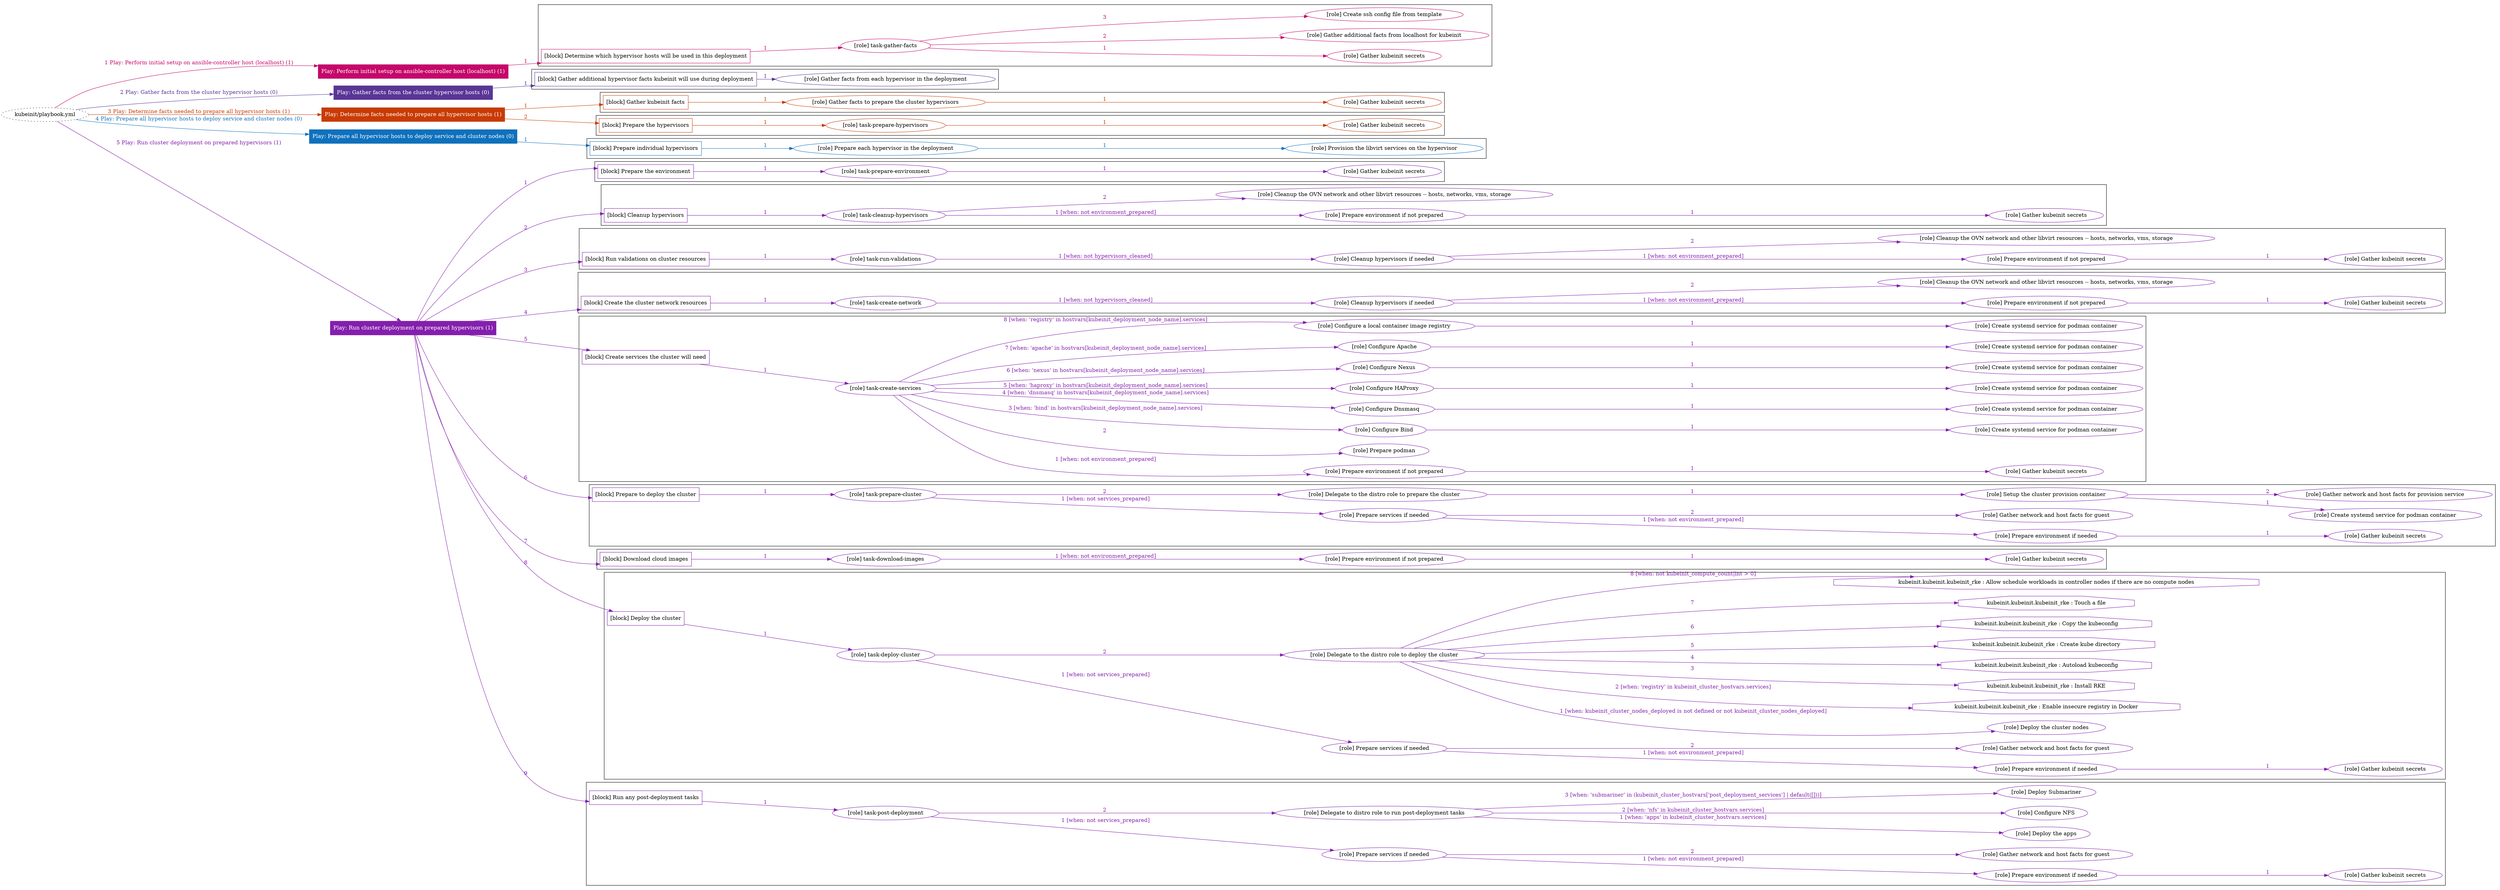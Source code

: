 digraph {
	graph [concentrate=true ordering=in rankdir=LR ratio=fill]
	edge [esep=5 sep=10]
	"kubeinit/playbook.yml" [URL="/home/runner/work/kubeinit/kubeinit/kubeinit/playbook.yml" id=playbook_578d1c64 style=dotted]
	"kubeinit/playbook.yml" -> play_45675361 [label="1 Play: Perform initial setup on ansible-controller host (localhost) (1)" color="#c5076a" fontcolor="#c5076a" id=edge_play_45675361 labeltooltip="1 Play: Perform initial setup on ansible-controller host (localhost) (1)" tooltip="1 Play: Perform initial setup on ansible-controller host (localhost) (1)"]
	subgraph "Play: Perform initial setup on ansible-controller host (localhost) (1)" {
		play_45675361 [label="Play: Perform initial setup on ansible-controller host (localhost) (1)" URL="/home/runner/work/kubeinit/kubeinit/kubeinit/playbook.yml" color="#c5076a" fontcolor="#ffffff" id=play_45675361 shape=box style=filled tooltip=localhost]
		play_45675361 -> block_6991561e [label=1 color="#c5076a" fontcolor="#c5076a" id=edge_block_6991561e labeltooltip=1 tooltip=1]
		subgraph cluster_block_6991561e {
			block_6991561e [label="[block] Determine which hypervisor hosts will be used in this deployment" URL="/home/runner/work/kubeinit/kubeinit/kubeinit/playbook.yml" color="#c5076a" id=block_6991561e labeltooltip="Determine which hypervisor hosts will be used in this deployment" shape=box tooltip="Determine which hypervisor hosts will be used in this deployment"]
			block_6991561e -> role_1bfa444f [label="1 " color="#c5076a" fontcolor="#c5076a" id=edge_role_1bfa444f labeltooltip="1 " tooltip="1 "]
			subgraph "task-gather-facts" {
				role_1bfa444f [label="[role] task-gather-facts" URL="/home/runner/work/kubeinit/kubeinit/kubeinit/playbook.yml" color="#c5076a" id=role_1bfa444f tooltip="task-gather-facts"]
				role_1bfa444f -> role_13018aff [label="1 " color="#c5076a" fontcolor="#c5076a" id=edge_role_13018aff labeltooltip="1 " tooltip="1 "]
				subgraph "Gather kubeinit secrets" {
					role_13018aff [label="[role] Gather kubeinit secrets" URL="/home/runner/.ansible/collections/ansible_collections/kubeinit/kubeinit/roles/kubeinit_prepare/tasks/build_hypervisors_group.yml" color="#c5076a" id=role_13018aff tooltip="Gather kubeinit secrets"]
				}
				role_1bfa444f -> role_5d0b46ab [label="2 " color="#c5076a" fontcolor="#c5076a" id=edge_role_5d0b46ab labeltooltip="2 " tooltip="2 "]
				subgraph "Gather additional facts from localhost for kubeinit" {
					role_5d0b46ab [label="[role] Gather additional facts from localhost for kubeinit" URL="/home/runner/.ansible/collections/ansible_collections/kubeinit/kubeinit/roles/kubeinit_prepare/tasks/build_hypervisors_group.yml" color="#c5076a" id=role_5d0b46ab tooltip="Gather additional facts from localhost for kubeinit"]
				}
				role_1bfa444f -> role_b9217774 [label="3 " color="#c5076a" fontcolor="#c5076a" id=edge_role_b9217774 labeltooltip="3 " tooltip="3 "]
				subgraph "Create ssh config file from template" {
					role_b9217774 [label="[role] Create ssh config file from template" URL="/home/runner/.ansible/collections/ansible_collections/kubeinit/kubeinit/roles/kubeinit_prepare/tasks/build_hypervisors_group.yml" color="#c5076a" id=role_b9217774 tooltip="Create ssh config file from template"]
				}
			}
		}
	}
	"kubeinit/playbook.yml" -> play_6991e6ab [label="2 Play: Gather facts from the cluster hypervisor hosts (0)" color="#593696" fontcolor="#593696" id=edge_play_6991e6ab labeltooltip="2 Play: Gather facts from the cluster hypervisor hosts (0)" tooltip="2 Play: Gather facts from the cluster hypervisor hosts (0)"]
	subgraph "Play: Gather facts from the cluster hypervisor hosts (0)" {
		play_6991e6ab [label="Play: Gather facts from the cluster hypervisor hosts (0)" URL="/home/runner/work/kubeinit/kubeinit/kubeinit/playbook.yml" color="#593696" fontcolor="#ffffff" id=play_6991e6ab shape=box style=filled tooltip="Play: Gather facts from the cluster hypervisor hosts (0)"]
		play_6991e6ab -> block_096c2170 [label=1 color="#593696" fontcolor="#593696" id=edge_block_096c2170 labeltooltip=1 tooltip=1]
		subgraph cluster_block_096c2170 {
			block_096c2170 [label="[block] Gather additional hypervisor facts kubeinit will use during deployment" URL="/home/runner/work/kubeinit/kubeinit/kubeinit/playbook.yml" color="#593696" id=block_096c2170 labeltooltip="Gather additional hypervisor facts kubeinit will use during deployment" shape=box tooltip="Gather additional hypervisor facts kubeinit will use during deployment"]
			block_096c2170 -> role_228b30ed [label="1 " color="#593696" fontcolor="#593696" id=edge_role_228b30ed labeltooltip="1 " tooltip="1 "]
			subgraph "Gather facts from each hypervisor in the deployment" {
				role_228b30ed [label="[role] Gather facts from each hypervisor in the deployment" URL="/home/runner/work/kubeinit/kubeinit/kubeinit/playbook.yml" color="#593696" id=role_228b30ed tooltip="Gather facts from each hypervisor in the deployment"]
			}
		}
	}
	"kubeinit/playbook.yml" -> play_f74086b8 [label="3 Play: Determine facts needed to prepare all hypervisor hosts (1)" color="#c83b04" fontcolor="#c83b04" id=edge_play_f74086b8 labeltooltip="3 Play: Determine facts needed to prepare all hypervisor hosts (1)" tooltip="3 Play: Determine facts needed to prepare all hypervisor hosts (1)"]
	subgraph "Play: Determine facts needed to prepare all hypervisor hosts (1)" {
		play_f74086b8 [label="Play: Determine facts needed to prepare all hypervisor hosts (1)" URL="/home/runner/work/kubeinit/kubeinit/kubeinit/playbook.yml" color="#c83b04" fontcolor="#ffffff" id=play_f74086b8 shape=box style=filled tooltip=localhost]
		play_f74086b8 -> block_070558e6 [label=1 color="#c83b04" fontcolor="#c83b04" id=edge_block_070558e6 labeltooltip=1 tooltip=1]
		subgraph cluster_block_070558e6 {
			block_070558e6 [label="[block] Gather kubeinit facts" URL="/home/runner/work/kubeinit/kubeinit/kubeinit/playbook.yml" color="#c83b04" id=block_070558e6 labeltooltip="Gather kubeinit facts" shape=box tooltip="Gather kubeinit facts"]
			block_070558e6 -> role_cf25a586 [label="1 " color="#c83b04" fontcolor="#c83b04" id=edge_role_cf25a586 labeltooltip="1 " tooltip="1 "]
			subgraph "Gather facts to prepare the cluster hypervisors" {
				role_cf25a586 [label="[role] Gather facts to prepare the cluster hypervisors" URL="/home/runner/work/kubeinit/kubeinit/kubeinit/playbook.yml" color="#c83b04" id=role_cf25a586 tooltip="Gather facts to prepare the cluster hypervisors"]
				role_cf25a586 -> role_1ea01b57 [label="1 " color="#c83b04" fontcolor="#c83b04" id=edge_role_1ea01b57 labeltooltip="1 " tooltip="1 "]
				subgraph "Gather kubeinit secrets" {
					role_1ea01b57 [label="[role] Gather kubeinit secrets" URL="/home/runner/.ansible/collections/ansible_collections/kubeinit/kubeinit/roles/kubeinit_prepare/tasks/gather_kubeinit_facts.yml" color="#c83b04" id=role_1ea01b57 tooltip="Gather kubeinit secrets"]
				}
			}
		}
		play_f74086b8 -> block_3f3aae7a [label=2 color="#c83b04" fontcolor="#c83b04" id=edge_block_3f3aae7a labeltooltip=2 tooltip=2]
		subgraph cluster_block_3f3aae7a {
			block_3f3aae7a [label="[block] Prepare the hypervisors" URL="/home/runner/work/kubeinit/kubeinit/kubeinit/playbook.yml" color="#c83b04" id=block_3f3aae7a labeltooltip="Prepare the hypervisors" shape=box tooltip="Prepare the hypervisors"]
			block_3f3aae7a -> role_a1a9dc5b [label="1 " color="#c83b04" fontcolor="#c83b04" id=edge_role_a1a9dc5b labeltooltip="1 " tooltip="1 "]
			subgraph "task-prepare-hypervisors" {
				role_a1a9dc5b [label="[role] task-prepare-hypervisors" URL="/home/runner/work/kubeinit/kubeinit/kubeinit/playbook.yml" color="#c83b04" id=role_a1a9dc5b tooltip="task-prepare-hypervisors"]
				role_a1a9dc5b -> role_f6c99d23 [label="1 " color="#c83b04" fontcolor="#c83b04" id=edge_role_f6c99d23 labeltooltip="1 " tooltip="1 "]
				subgraph "Gather kubeinit secrets" {
					role_f6c99d23 [label="[role] Gather kubeinit secrets" URL="/home/runner/.ansible/collections/ansible_collections/kubeinit/kubeinit/roles/kubeinit_prepare/tasks/gather_kubeinit_facts.yml" color="#c83b04" id=role_f6c99d23 tooltip="Gather kubeinit secrets"]
				}
			}
		}
	}
	"kubeinit/playbook.yml" -> play_44378ac5 [label="4 Play: Prepare all hypervisor hosts to deploy service and cluster nodes (0)" color="#0f71bd" fontcolor="#0f71bd" id=edge_play_44378ac5 labeltooltip="4 Play: Prepare all hypervisor hosts to deploy service and cluster nodes (0)" tooltip="4 Play: Prepare all hypervisor hosts to deploy service and cluster nodes (0)"]
	subgraph "Play: Prepare all hypervisor hosts to deploy service and cluster nodes (0)" {
		play_44378ac5 [label="Play: Prepare all hypervisor hosts to deploy service and cluster nodes (0)" URL="/home/runner/work/kubeinit/kubeinit/kubeinit/playbook.yml" color="#0f71bd" fontcolor="#ffffff" id=play_44378ac5 shape=box style=filled tooltip="Play: Prepare all hypervisor hosts to deploy service and cluster nodes (0)"]
		play_44378ac5 -> block_7d7a3d15 [label=1 color="#0f71bd" fontcolor="#0f71bd" id=edge_block_7d7a3d15 labeltooltip=1 tooltip=1]
		subgraph cluster_block_7d7a3d15 {
			block_7d7a3d15 [label="[block] Prepare individual hypervisors" URL="/home/runner/work/kubeinit/kubeinit/kubeinit/playbook.yml" color="#0f71bd" id=block_7d7a3d15 labeltooltip="Prepare individual hypervisors" shape=box tooltip="Prepare individual hypervisors"]
			block_7d7a3d15 -> role_82c3d86d [label="1 " color="#0f71bd" fontcolor="#0f71bd" id=edge_role_82c3d86d labeltooltip="1 " tooltip="1 "]
			subgraph "Prepare each hypervisor in the deployment" {
				role_82c3d86d [label="[role] Prepare each hypervisor in the deployment" URL="/home/runner/work/kubeinit/kubeinit/kubeinit/playbook.yml" color="#0f71bd" id=role_82c3d86d tooltip="Prepare each hypervisor in the deployment"]
				role_82c3d86d -> role_b7d7f00c [label="1 " color="#0f71bd" fontcolor="#0f71bd" id=edge_role_b7d7f00c labeltooltip="1 " tooltip="1 "]
				subgraph "Provision the libvirt services on the hypervisor" {
					role_b7d7f00c [label="[role] Provision the libvirt services on the hypervisor" URL="/home/runner/.ansible/collections/ansible_collections/kubeinit/kubeinit/roles/kubeinit_prepare/tasks/prepare_hypervisor.yml" color="#0f71bd" id=role_b7d7f00c tooltip="Provision the libvirt services on the hypervisor"]
				}
			}
		}
	}
	"kubeinit/playbook.yml" -> play_05400e40 [label="5 Play: Run cluster deployment on prepared hypervisors (1)" color="#841fad" fontcolor="#841fad" id=edge_play_05400e40 labeltooltip="5 Play: Run cluster deployment on prepared hypervisors (1)" tooltip="5 Play: Run cluster deployment on prepared hypervisors (1)"]
	subgraph "Play: Run cluster deployment on prepared hypervisors (1)" {
		play_05400e40 [label="Play: Run cluster deployment on prepared hypervisors (1)" URL="/home/runner/work/kubeinit/kubeinit/kubeinit/playbook.yml" color="#841fad" fontcolor="#ffffff" id=play_05400e40 shape=box style=filled tooltip=localhost]
		play_05400e40 -> block_d49ea06d [label=1 color="#841fad" fontcolor="#841fad" id=edge_block_d49ea06d labeltooltip=1 tooltip=1]
		subgraph cluster_block_d49ea06d {
			block_d49ea06d [label="[block] Prepare the environment" URL="/home/runner/work/kubeinit/kubeinit/kubeinit/playbook.yml" color="#841fad" id=block_d49ea06d labeltooltip="Prepare the environment" shape=box tooltip="Prepare the environment"]
			block_d49ea06d -> role_958e9549 [label="1 " color="#841fad" fontcolor="#841fad" id=edge_role_958e9549 labeltooltip="1 " tooltip="1 "]
			subgraph "task-prepare-environment" {
				role_958e9549 [label="[role] task-prepare-environment" URL="/home/runner/work/kubeinit/kubeinit/kubeinit/playbook.yml" color="#841fad" id=role_958e9549 tooltip="task-prepare-environment"]
				role_958e9549 -> role_567bf753 [label="1 " color="#841fad" fontcolor="#841fad" id=edge_role_567bf753 labeltooltip="1 " tooltip="1 "]
				subgraph "Gather kubeinit secrets" {
					role_567bf753 [label="[role] Gather kubeinit secrets" URL="/home/runner/.ansible/collections/ansible_collections/kubeinit/kubeinit/roles/kubeinit_prepare/tasks/gather_kubeinit_facts.yml" color="#841fad" id=role_567bf753 tooltip="Gather kubeinit secrets"]
				}
			}
		}
		play_05400e40 -> block_c10b2b5f [label=2 color="#841fad" fontcolor="#841fad" id=edge_block_c10b2b5f labeltooltip=2 tooltip=2]
		subgraph cluster_block_c10b2b5f {
			block_c10b2b5f [label="[block] Cleanup hypervisors" URL="/home/runner/work/kubeinit/kubeinit/kubeinit/playbook.yml" color="#841fad" id=block_c10b2b5f labeltooltip="Cleanup hypervisors" shape=box tooltip="Cleanup hypervisors"]
			block_c10b2b5f -> role_a3b8e6f2 [label="1 " color="#841fad" fontcolor="#841fad" id=edge_role_a3b8e6f2 labeltooltip="1 " tooltip="1 "]
			subgraph "task-cleanup-hypervisors" {
				role_a3b8e6f2 [label="[role] task-cleanup-hypervisors" URL="/home/runner/work/kubeinit/kubeinit/kubeinit/playbook.yml" color="#841fad" id=role_a3b8e6f2 tooltip="task-cleanup-hypervisors"]
				role_a3b8e6f2 -> role_f6d71cd5 [label="1 [when: not environment_prepared]" color="#841fad" fontcolor="#841fad" id=edge_role_f6d71cd5 labeltooltip="1 [when: not environment_prepared]" tooltip="1 [when: not environment_prepared]"]
				subgraph "Prepare environment if not prepared" {
					role_f6d71cd5 [label="[role] Prepare environment if not prepared" URL="/home/runner/.ansible/collections/ansible_collections/kubeinit/kubeinit/roles/kubeinit_prepare/tasks/cleanup_hypervisors.yml" color="#841fad" id=role_f6d71cd5 tooltip="Prepare environment if not prepared"]
					role_f6d71cd5 -> role_aaadefae [label="1 " color="#841fad" fontcolor="#841fad" id=edge_role_aaadefae labeltooltip="1 " tooltip="1 "]
					subgraph "Gather kubeinit secrets" {
						role_aaadefae [label="[role] Gather kubeinit secrets" URL="/home/runner/.ansible/collections/ansible_collections/kubeinit/kubeinit/roles/kubeinit_prepare/tasks/gather_kubeinit_facts.yml" color="#841fad" id=role_aaadefae tooltip="Gather kubeinit secrets"]
					}
				}
				role_a3b8e6f2 -> role_c745dde8 [label="2 " color="#841fad" fontcolor="#841fad" id=edge_role_c745dde8 labeltooltip="2 " tooltip="2 "]
				subgraph "Cleanup the OVN network and other libvirt resources -- hosts, networks, vms, storage" {
					role_c745dde8 [label="[role] Cleanup the OVN network and other libvirt resources -- hosts, networks, vms, storage" URL="/home/runner/.ansible/collections/ansible_collections/kubeinit/kubeinit/roles/kubeinit_prepare/tasks/cleanup_hypervisors.yml" color="#841fad" id=role_c745dde8 tooltip="Cleanup the OVN network and other libvirt resources -- hosts, networks, vms, storage"]
				}
			}
		}
		play_05400e40 -> block_98620eac [label=3 color="#841fad" fontcolor="#841fad" id=edge_block_98620eac labeltooltip=3 tooltip=3]
		subgraph cluster_block_98620eac {
			block_98620eac [label="[block] Run validations on cluster resources" URL="/home/runner/work/kubeinit/kubeinit/kubeinit/playbook.yml" color="#841fad" id=block_98620eac labeltooltip="Run validations on cluster resources" shape=box tooltip="Run validations on cluster resources"]
			block_98620eac -> role_b1c6c424 [label="1 " color="#841fad" fontcolor="#841fad" id=edge_role_b1c6c424 labeltooltip="1 " tooltip="1 "]
			subgraph "task-run-validations" {
				role_b1c6c424 [label="[role] task-run-validations" URL="/home/runner/work/kubeinit/kubeinit/kubeinit/playbook.yml" color="#841fad" id=role_b1c6c424 tooltip="task-run-validations"]
				role_b1c6c424 -> role_a7455db4 [label="1 [when: not hypervisors_cleaned]" color="#841fad" fontcolor="#841fad" id=edge_role_a7455db4 labeltooltip="1 [when: not hypervisors_cleaned]" tooltip="1 [when: not hypervisors_cleaned]"]
				subgraph "Cleanup hypervisors if needed" {
					role_a7455db4 [label="[role] Cleanup hypervisors if needed" URL="/home/runner/.ansible/collections/ansible_collections/kubeinit/kubeinit/roles/kubeinit_validations/tasks/main.yml" color="#841fad" id=role_a7455db4 tooltip="Cleanup hypervisors if needed"]
					role_a7455db4 -> role_3d60f711 [label="1 [when: not environment_prepared]" color="#841fad" fontcolor="#841fad" id=edge_role_3d60f711 labeltooltip="1 [when: not environment_prepared]" tooltip="1 [when: not environment_prepared]"]
					subgraph "Prepare environment if not prepared" {
						role_3d60f711 [label="[role] Prepare environment if not prepared" URL="/home/runner/.ansible/collections/ansible_collections/kubeinit/kubeinit/roles/kubeinit_prepare/tasks/cleanup_hypervisors.yml" color="#841fad" id=role_3d60f711 tooltip="Prepare environment if not prepared"]
						role_3d60f711 -> role_895a3dda [label="1 " color="#841fad" fontcolor="#841fad" id=edge_role_895a3dda labeltooltip="1 " tooltip="1 "]
						subgraph "Gather kubeinit secrets" {
							role_895a3dda [label="[role] Gather kubeinit secrets" URL="/home/runner/.ansible/collections/ansible_collections/kubeinit/kubeinit/roles/kubeinit_prepare/tasks/gather_kubeinit_facts.yml" color="#841fad" id=role_895a3dda tooltip="Gather kubeinit secrets"]
						}
					}
					role_a7455db4 -> role_a39bb8cc [label="2 " color="#841fad" fontcolor="#841fad" id=edge_role_a39bb8cc labeltooltip="2 " tooltip="2 "]
					subgraph "Cleanup the OVN network and other libvirt resources -- hosts, networks, vms, storage" {
						role_a39bb8cc [label="[role] Cleanup the OVN network and other libvirt resources -- hosts, networks, vms, storage" URL="/home/runner/.ansible/collections/ansible_collections/kubeinit/kubeinit/roles/kubeinit_prepare/tasks/cleanup_hypervisors.yml" color="#841fad" id=role_a39bb8cc tooltip="Cleanup the OVN network and other libvirt resources -- hosts, networks, vms, storage"]
					}
				}
			}
		}
		play_05400e40 -> block_6f0186c7 [label=4 color="#841fad" fontcolor="#841fad" id=edge_block_6f0186c7 labeltooltip=4 tooltip=4]
		subgraph cluster_block_6f0186c7 {
			block_6f0186c7 [label="[block] Create the cluster network resources" URL="/home/runner/work/kubeinit/kubeinit/kubeinit/playbook.yml" color="#841fad" id=block_6f0186c7 labeltooltip="Create the cluster network resources" shape=box tooltip="Create the cluster network resources"]
			block_6f0186c7 -> role_28bfe960 [label="1 " color="#841fad" fontcolor="#841fad" id=edge_role_28bfe960 labeltooltip="1 " tooltip="1 "]
			subgraph "task-create-network" {
				role_28bfe960 [label="[role] task-create-network" URL="/home/runner/work/kubeinit/kubeinit/kubeinit/playbook.yml" color="#841fad" id=role_28bfe960 tooltip="task-create-network"]
				role_28bfe960 -> role_8fdbb359 [label="1 [when: not hypervisors_cleaned]" color="#841fad" fontcolor="#841fad" id=edge_role_8fdbb359 labeltooltip="1 [when: not hypervisors_cleaned]" tooltip="1 [when: not hypervisors_cleaned]"]
				subgraph "Cleanup hypervisors if needed" {
					role_8fdbb359 [label="[role] Cleanup hypervisors if needed" URL="/home/runner/.ansible/collections/ansible_collections/kubeinit/kubeinit/roles/kubeinit_libvirt/tasks/create_network.yml" color="#841fad" id=role_8fdbb359 tooltip="Cleanup hypervisors if needed"]
					role_8fdbb359 -> role_e4ac0351 [label="1 [when: not environment_prepared]" color="#841fad" fontcolor="#841fad" id=edge_role_e4ac0351 labeltooltip="1 [when: not environment_prepared]" tooltip="1 [when: not environment_prepared]"]
					subgraph "Prepare environment if not prepared" {
						role_e4ac0351 [label="[role] Prepare environment if not prepared" URL="/home/runner/.ansible/collections/ansible_collections/kubeinit/kubeinit/roles/kubeinit_prepare/tasks/cleanup_hypervisors.yml" color="#841fad" id=role_e4ac0351 tooltip="Prepare environment if not prepared"]
						role_e4ac0351 -> role_b7ba474c [label="1 " color="#841fad" fontcolor="#841fad" id=edge_role_b7ba474c labeltooltip="1 " tooltip="1 "]
						subgraph "Gather kubeinit secrets" {
							role_b7ba474c [label="[role] Gather kubeinit secrets" URL="/home/runner/.ansible/collections/ansible_collections/kubeinit/kubeinit/roles/kubeinit_prepare/tasks/gather_kubeinit_facts.yml" color="#841fad" id=role_b7ba474c tooltip="Gather kubeinit secrets"]
						}
					}
					role_8fdbb359 -> role_9fa5472b [label="2 " color="#841fad" fontcolor="#841fad" id=edge_role_9fa5472b labeltooltip="2 " tooltip="2 "]
					subgraph "Cleanup the OVN network and other libvirt resources -- hosts, networks, vms, storage" {
						role_9fa5472b [label="[role] Cleanup the OVN network and other libvirt resources -- hosts, networks, vms, storage" URL="/home/runner/.ansible/collections/ansible_collections/kubeinit/kubeinit/roles/kubeinit_prepare/tasks/cleanup_hypervisors.yml" color="#841fad" id=role_9fa5472b tooltip="Cleanup the OVN network and other libvirt resources -- hosts, networks, vms, storage"]
					}
				}
			}
		}
		play_05400e40 -> block_584f7276 [label=5 color="#841fad" fontcolor="#841fad" id=edge_block_584f7276 labeltooltip=5 tooltip=5]
		subgraph cluster_block_584f7276 {
			block_584f7276 [label="[block] Create services the cluster will need" URL="/home/runner/work/kubeinit/kubeinit/kubeinit/playbook.yml" color="#841fad" id=block_584f7276 labeltooltip="Create services the cluster will need" shape=box tooltip="Create services the cluster will need"]
			block_584f7276 -> role_9e15aaef [label="1 " color="#841fad" fontcolor="#841fad" id=edge_role_9e15aaef labeltooltip="1 " tooltip="1 "]
			subgraph "task-create-services" {
				role_9e15aaef [label="[role] task-create-services" URL="/home/runner/work/kubeinit/kubeinit/kubeinit/playbook.yml" color="#841fad" id=role_9e15aaef tooltip="task-create-services"]
				role_9e15aaef -> role_9a66d95b [label="1 [when: not environment_prepared]" color="#841fad" fontcolor="#841fad" id=edge_role_9a66d95b labeltooltip="1 [when: not environment_prepared]" tooltip="1 [when: not environment_prepared]"]
				subgraph "Prepare environment if not prepared" {
					role_9a66d95b [label="[role] Prepare environment if not prepared" URL="/home/runner/.ansible/collections/ansible_collections/kubeinit/kubeinit/roles/kubeinit_services/tasks/main.yml" color="#841fad" id=role_9a66d95b tooltip="Prepare environment if not prepared"]
					role_9a66d95b -> role_e88fb445 [label="1 " color="#841fad" fontcolor="#841fad" id=edge_role_e88fb445 labeltooltip="1 " tooltip="1 "]
					subgraph "Gather kubeinit secrets" {
						role_e88fb445 [label="[role] Gather kubeinit secrets" URL="/home/runner/.ansible/collections/ansible_collections/kubeinit/kubeinit/roles/kubeinit_prepare/tasks/gather_kubeinit_facts.yml" color="#841fad" id=role_e88fb445 tooltip="Gather kubeinit secrets"]
					}
				}
				role_9e15aaef -> role_3b4d8252 [label="2 " color="#841fad" fontcolor="#841fad" id=edge_role_3b4d8252 labeltooltip="2 " tooltip="2 "]
				subgraph "Prepare podman" {
					role_3b4d8252 [label="[role] Prepare podman" URL="/home/runner/.ansible/collections/ansible_collections/kubeinit/kubeinit/roles/kubeinit_services/tasks/00_create_service_pod.yml" color="#841fad" id=role_3b4d8252 tooltip="Prepare podman"]
				}
				role_9e15aaef -> role_05917fcd [label="3 [when: 'bind' in hostvars[kubeinit_deployment_node_name].services]" color="#841fad" fontcolor="#841fad" id=edge_role_05917fcd labeltooltip="3 [when: 'bind' in hostvars[kubeinit_deployment_node_name].services]" tooltip="3 [when: 'bind' in hostvars[kubeinit_deployment_node_name].services]"]
				subgraph "Configure Bind" {
					role_05917fcd [label="[role] Configure Bind" URL="/home/runner/.ansible/collections/ansible_collections/kubeinit/kubeinit/roles/kubeinit_services/tasks/start_services_containers.yml" color="#841fad" id=role_05917fcd tooltip="Configure Bind"]
					role_05917fcd -> role_908497d7 [label="1 " color="#841fad" fontcolor="#841fad" id=edge_role_908497d7 labeltooltip="1 " tooltip="1 "]
					subgraph "Create systemd service for podman container" {
						role_908497d7 [label="[role] Create systemd service for podman container" URL="/home/runner/.ansible/collections/ansible_collections/kubeinit/kubeinit/roles/kubeinit_bind/tasks/main.yml" color="#841fad" id=role_908497d7 tooltip="Create systemd service for podman container"]
					}
				}
				role_9e15aaef -> role_370af0ac [label="4 [when: 'dnsmasq' in hostvars[kubeinit_deployment_node_name].services]" color="#841fad" fontcolor="#841fad" id=edge_role_370af0ac labeltooltip="4 [when: 'dnsmasq' in hostvars[kubeinit_deployment_node_name].services]" tooltip="4 [when: 'dnsmasq' in hostvars[kubeinit_deployment_node_name].services]"]
				subgraph "Configure Dnsmasq" {
					role_370af0ac [label="[role] Configure Dnsmasq" URL="/home/runner/.ansible/collections/ansible_collections/kubeinit/kubeinit/roles/kubeinit_services/tasks/start_services_containers.yml" color="#841fad" id=role_370af0ac tooltip="Configure Dnsmasq"]
					role_370af0ac -> role_35bd905a [label="1 " color="#841fad" fontcolor="#841fad" id=edge_role_35bd905a labeltooltip="1 " tooltip="1 "]
					subgraph "Create systemd service for podman container" {
						role_35bd905a [label="[role] Create systemd service for podman container" URL="/home/runner/.ansible/collections/ansible_collections/kubeinit/kubeinit/roles/kubeinit_dnsmasq/tasks/main.yml" color="#841fad" id=role_35bd905a tooltip="Create systemd service for podman container"]
					}
				}
				role_9e15aaef -> role_73e9fde6 [label="5 [when: 'haproxy' in hostvars[kubeinit_deployment_node_name].services]" color="#841fad" fontcolor="#841fad" id=edge_role_73e9fde6 labeltooltip="5 [when: 'haproxy' in hostvars[kubeinit_deployment_node_name].services]" tooltip="5 [when: 'haproxy' in hostvars[kubeinit_deployment_node_name].services]"]
				subgraph "Configure HAProxy" {
					role_73e9fde6 [label="[role] Configure HAProxy" URL="/home/runner/.ansible/collections/ansible_collections/kubeinit/kubeinit/roles/kubeinit_services/tasks/start_services_containers.yml" color="#841fad" id=role_73e9fde6 tooltip="Configure HAProxy"]
					role_73e9fde6 -> role_6f140b1f [label="1 " color="#841fad" fontcolor="#841fad" id=edge_role_6f140b1f labeltooltip="1 " tooltip="1 "]
					subgraph "Create systemd service for podman container" {
						role_6f140b1f [label="[role] Create systemd service for podman container" URL="/home/runner/.ansible/collections/ansible_collections/kubeinit/kubeinit/roles/kubeinit_haproxy/tasks/main.yml" color="#841fad" id=role_6f140b1f tooltip="Create systemd service for podman container"]
					}
				}
				role_9e15aaef -> role_d633013a [label="6 [when: 'nexus' in hostvars[kubeinit_deployment_node_name].services]" color="#841fad" fontcolor="#841fad" id=edge_role_d633013a labeltooltip="6 [when: 'nexus' in hostvars[kubeinit_deployment_node_name].services]" tooltip="6 [when: 'nexus' in hostvars[kubeinit_deployment_node_name].services]"]
				subgraph "Configure Nexus" {
					role_d633013a [label="[role] Configure Nexus" URL="/home/runner/.ansible/collections/ansible_collections/kubeinit/kubeinit/roles/kubeinit_services/tasks/start_services_containers.yml" color="#841fad" id=role_d633013a tooltip="Configure Nexus"]
					role_d633013a -> role_05489605 [label="1 " color="#841fad" fontcolor="#841fad" id=edge_role_05489605 labeltooltip="1 " tooltip="1 "]
					subgraph "Create systemd service for podman container" {
						role_05489605 [label="[role] Create systemd service for podman container" URL="/home/runner/.ansible/collections/ansible_collections/kubeinit/kubeinit/roles/kubeinit_nexus/tasks/main.yml" color="#841fad" id=role_05489605 tooltip="Create systemd service for podman container"]
					}
				}
				role_9e15aaef -> role_8d54158f [label="7 [when: 'apache' in hostvars[kubeinit_deployment_node_name].services]" color="#841fad" fontcolor="#841fad" id=edge_role_8d54158f labeltooltip="7 [when: 'apache' in hostvars[kubeinit_deployment_node_name].services]" tooltip="7 [when: 'apache' in hostvars[kubeinit_deployment_node_name].services]"]
				subgraph "Configure Apache" {
					role_8d54158f [label="[role] Configure Apache" URL="/home/runner/.ansible/collections/ansible_collections/kubeinit/kubeinit/roles/kubeinit_services/tasks/start_services_containers.yml" color="#841fad" id=role_8d54158f tooltip="Configure Apache"]
					role_8d54158f -> role_7cbfac8d [label="1 " color="#841fad" fontcolor="#841fad" id=edge_role_7cbfac8d labeltooltip="1 " tooltip="1 "]
					subgraph "Create systemd service for podman container" {
						role_7cbfac8d [label="[role] Create systemd service for podman container" URL="/home/runner/.ansible/collections/ansible_collections/kubeinit/kubeinit/roles/kubeinit_apache/tasks/main.yml" color="#841fad" id=role_7cbfac8d tooltip="Create systemd service for podman container"]
					}
				}
				role_9e15aaef -> role_852b46c6 [label="8 [when: 'registry' in hostvars[kubeinit_deployment_node_name].services]" color="#841fad" fontcolor="#841fad" id=edge_role_852b46c6 labeltooltip="8 [when: 'registry' in hostvars[kubeinit_deployment_node_name].services]" tooltip="8 [when: 'registry' in hostvars[kubeinit_deployment_node_name].services]"]
				subgraph "Configure a local container image registry" {
					role_852b46c6 [label="[role] Configure a local container image registry" URL="/home/runner/.ansible/collections/ansible_collections/kubeinit/kubeinit/roles/kubeinit_services/tasks/start_services_containers.yml" color="#841fad" id=role_852b46c6 tooltip="Configure a local container image registry"]
					role_852b46c6 -> role_3262f8d7 [label="1 " color="#841fad" fontcolor="#841fad" id=edge_role_3262f8d7 labeltooltip="1 " tooltip="1 "]
					subgraph "Create systemd service for podman container" {
						role_3262f8d7 [label="[role] Create systemd service for podman container" URL="/home/runner/.ansible/collections/ansible_collections/kubeinit/kubeinit/roles/kubeinit_registry/tasks/main.yml" color="#841fad" id=role_3262f8d7 tooltip="Create systemd service for podman container"]
					}
				}
			}
		}
		play_05400e40 -> block_54a2bcbb [label=6 color="#841fad" fontcolor="#841fad" id=edge_block_54a2bcbb labeltooltip=6 tooltip=6]
		subgraph cluster_block_54a2bcbb {
			block_54a2bcbb [label="[block] Prepare to deploy the cluster" URL="/home/runner/work/kubeinit/kubeinit/kubeinit/playbook.yml" color="#841fad" id=block_54a2bcbb labeltooltip="Prepare to deploy the cluster" shape=box tooltip="Prepare to deploy the cluster"]
			block_54a2bcbb -> role_2bcaf6a9 [label="1 " color="#841fad" fontcolor="#841fad" id=edge_role_2bcaf6a9 labeltooltip="1 " tooltip="1 "]
			subgraph "task-prepare-cluster" {
				role_2bcaf6a9 [label="[role] task-prepare-cluster" URL="/home/runner/work/kubeinit/kubeinit/kubeinit/playbook.yml" color="#841fad" id=role_2bcaf6a9 tooltip="task-prepare-cluster"]
				role_2bcaf6a9 -> role_a2184f7a [label="1 [when: not services_prepared]" color="#841fad" fontcolor="#841fad" id=edge_role_a2184f7a labeltooltip="1 [when: not services_prepared]" tooltip="1 [when: not services_prepared]"]
				subgraph "Prepare services if needed" {
					role_a2184f7a [label="[role] Prepare services if needed" URL="/home/runner/.ansible/collections/ansible_collections/kubeinit/kubeinit/roles/kubeinit_prepare/tasks/prepare_cluster.yml" color="#841fad" id=role_a2184f7a tooltip="Prepare services if needed"]
					role_a2184f7a -> role_152854a7 [label="1 [when: not environment_prepared]" color="#841fad" fontcolor="#841fad" id=edge_role_152854a7 labeltooltip="1 [when: not environment_prepared]" tooltip="1 [when: not environment_prepared]"]
					subgraph "Prepare environment if needed" {
						role_152854a7 [label="[role] Prepare environment if needed" URL="/home/runner/.ansible/collections/ansible_collections/kubeinit/kubeinit/roles/kubeinit_services/tasks/prepare_services.yml" color="#841fad" id=role_152854a7 tooltip="Prepare environment if needed"]
						role_152854a7 -> role_4604edce [label="1 " color="#841fad" fontcolor="#841fad" id=edge_role_4604edce labeltooltip="1 " tooltip="1 "]
						subgraph "Gather kubeinit secrets" {
							role_4604edce [label="[role] Gather kubeinit secrets" URL="/home/runner/.ansible/collections/ansible_collections/kubeinit/kubeinit/roles/kubeinit_prepare/tasks/gather_kubeinit_facts.yml" color="#841fad" id=role_4604edce tooltip="Gather kubeinit secrets"]
						}
					}
					role_a2184f7a -> role_297c429c [label="2 " color="#841fad" fontcolor="#841fad" id=edge_role_297c429c labeltooltip="2 " tooltip="2 "]
					subgraph "Gather network and host facts for guest" {
						role_297c429c [label="[role] Gather network and host facts for guest" URL="/home/runner/.ansible/collections/ansible_collections/kubeinit/kubeinit/roles/kubeinit_services/tasks/prepare_services.yml" color="#841fad" id=role_297c429c tooltip="Gather network and host facts for guest"]
					}
				}
				role_2bcaf6a9 -> role_a28f1c75 [label="2 " color="#841fad" fontcolor="#841fad" id=edge_role_a28f1c75 labeltooltip="2 " tooltip="2 "]
				subgraph "Delegate to the distro role to prepare the cluster" {
					role_a28f1c75 [label="[role] Delegate to the distro role to prepare the cluster" URL="/home/runner/.ansible/collections/ansible_collections/kubeinit/kubeinit/roles/kubeinit_prepare/tasks/prepare_cluster.yml" color="#841fad" id=role_a28f1c75 tooltip="Delegate to the distro role to prepare the cluster"]
					role_a28f1c75 -> role_e868c358 [label="1 " color="#841fad" fontcolor="#841fad" id=edge_role_e868c358 labeltooltip="1 " tooltip="1 "]
					subgraph "Setup the cluster provision container" {
						role_e868c358 [label="[role] Setup the cluster provision container" URL="/home/runner/.ansible/collections/ansible_collections/kubeinit/kubeinit/roles/kubeinit_rke/tasks/prepare_cluster.yml" color="#841fad" id=role_e868c358 tooltip="Setup the cluster provision container"]
						role_e868c358 -> role_e2ccc7bc [label="1 " color="#841fad" fontcolor="#841fad" id=edge_role_e2ccc7bc labeltooltip="1 " tooltip="1 "]
						subgraph "Create systemd service for podman container" {
							role_e2ccc7bc [label="[role] Create systemd service for podman container" URL="/home/runner/.ansible/collections/ansible_collections/kubeinit/kubeinit/roles/kubeinit_services/tasks/create_provision_container.yml" color="#841fad" id=role_e2ccc7bc tooltip="Create systemd service for podman container"]
						}
						role_e868c358 -> role_2b7237e9 [label="2 " color="#841fad" fontcolor="#841fad" id=edge_role_2b7237e9 labeltooltip="2 " tooltip="2 "]
						subgraph "Gather network and host facts for provision service" {
							role_2b7237e9 [label="[role] Gather network and host facts for provision service" URL="/home/runner/.ansible/collections/ansible_collections/kubeinit/kubeinit/roles/kubeinit_services/tasks/create_provision_container.yml" color="#841fad" id=role_2b7237e9 tooltip="Gather network and host facts for provision service"]
						}
					}
				}
			}
		}
		play_05400e40 -> block_33ea9d53 [label=7 color="#841fad" fontcolor="#841fad" id=edge_block_33ea9d53 labeltooltip=7 tooltip=7]
		subgraph cluster_block_33ea9d53 {
			block_33ea9d53 [label="[block] Download cloud images" URL="/home/runner/work/kubeinit/kubeinit/kubeinit/playbook.yml" color="#841fad" id=block_33ea9d53 labeltooltip="Download cloud images" shape=box tooltip="Download cloud images"]
			block_33ea9d53 -> role_961022b9 [label="1 " color="#841fad" fontcolor="#841fad" id=edge_role_961022b9 labeltooltip="1 " tooltip="1 "]
			subgraph "task-download-images" {
				role_961022b9 [label="[role] task-download-images" URL="/home/runner/work/kubeinit/kubeinit/kubeinit/playbook.yml" color="#841fad" id=role_961022b9 tooltip="task-download-images"]
				role_961022b9 -> role_4dbbf5d0 [label="1 [when: not environment_prepared]" color="#841fad" fontcolor="#841fad" id=edge_role_4dbbf5d0 labeltooltip="1 [when: not environment_prepared]" tooltip="1 [when: not environment_prepared]"]
				subgraph "Prepare environment if not prepared" {
					role_4dbbf5d0 [label="[role] Prepare environment if not prepared" URL="/home/runner/.ansible/collections/ansible_collections/kubeinit/kubeinit/roles/kubeinit_libvirt/tasks/download_cloud_images.yml" color="#841fad" id=role_4dbbf5d0 tooltip="Prepare environment if not prepared"]
					role_4dbbf5d0 -> role_dc411c42 [label="1 " color="#841fad" fontcolor="#841fad" id=edge_role_dc411c42 labeltooltip="1 " tooltip="1 "]
					subgraph "Gather kubeinit secrets" {
						role_dc411c42 [label="[role] Gather kubeinit secrets" URL="/home/runner/.ansible/collections/ansible_collections/kubeinit/kubeinit/roles/kubeinit_prepare/tasks/gather_kubeinit_facts.yml" color="#841fad" id=role_dc411c42 tooltip="Gather kubeinit secrets"]
					}
				}
			}
		}
		play_05400e40 -> block_3edbac09 [label=8 color="#841fad" fontcolor="#841fad" id=edge_block_3edbac09 labeltooltip=8 tooltip=8]
		subgraph cluster_block_3edbac09 {
			block_3edbac09 [label="[block] Deploy the cluster" URL="/home/runner/work/kubeinit/kubeinit/kubeinit/playbook.yml" color="#841fad" id=block_3edbac09 labeltooltip="Deploy the cluster" shape=box tooltip="Deploy the cluster"]
			block_3edbac09 -> role_6c31c7b7 [label="1 " color="#841fad" fontcolor="#841fad" id=edge_role_6c31c7b7 labeltooltip="1 " tooltip="1 "]
			subgraph "task-deploy-cluster" {
				role_6c31c7b7 [label="[role] task-deploy-cluster" URL="/home/runner/work/kubeinit/kubeinit/kubeinit/playbook.yml" color="#841fad" id=role_6c31c7b7 tooltip="task-deploy-cluster"]
				role_6c31c7b7 -> role_b1e943a3 [label="1 [when: not services_prepared]" color="#841fad" fontcolor="#841fad" id=edge_role_b1e943a3 labeltooltip="1 [when: not services_prepared]" tooltip="1 [when: not services_prepared]"]
				subgraph "Prepare services if needed" {
					role_b1e943a3 [label="[role] Prepare services if needed" URL="/home/runner/.ansible/collections/ansible_collections/kubeinit/kubeinit/roles/kubeinit_prepare/tasks/deploy_cluster.yml" color="#841fad" id=role_b1e943a3 tooltip="Prepare services if needed"]
					role_b1e943a3 -> role_0be079f9 [label="1 [when: not environment_prepared]" color="#841fad" fontcolor="#841fad" id=edge_role_0be079f9 labeltooltip="1 [when: not environment_prepared]" tooltip="1 [when: not environment_prepared]"]
					subgraph "Prepare environment if needed" {
						role_0be079f9 [label="[role] Prepare environment if needed" URL="/home/runner/.ansible/collections/ansible_collections/kubeinit/kubeinit/roles/kubeinit_services/tasks/prepare_services.yml" color="#841fad" id=role_0be079f9 tooltip="Prepare environment if needed"]
						role_0be079f9 -> role_d75a8fd6 [label="1 " color="#841fad" fontcolor="#841fad" id=edge_role_d75a8fd6 labeltooltip="1 " tooltip="1 "]
						subgraph "Gather kubeinit secrets" {
							role_d75a8fd6 [label="[role] Gather kubeinit secrets" URL="/home/runner/.ansible/collections/ansible_collections/kubeinit/kubeinit/roles/kubeinit_prepare/tasks/gather_kubeinit_facts.yml" color="#841fad" id=role_d75a8fd6 tooltip="Gather kubeinit secrets"]
						}
					}
					role_b1e943a3 -> role_9a65d34c [label="2 " color="#841fad" fontcolor="#841fad" id=edge_role_9a65d34c labeltooltip="2 " tooltip="2 "]
					subgraph "Gather network and host facts for guest" {
						role_9a65d34c [label="[role] Gather network and host facts for guest" URL="/home/runner/.ansible/collections/ansible_collections/kubeinit/kubeinit/roles/kubeinit_services/tasks/prepare_services.yml" color="#841fad" id=role_9a65d34c tooltip="Gather network and host facts for guest"]
					}
				}
				role_6c31c7b7 -> role_95abd41a [label="2 " color="#841fad" fontcolor="#841fad" id=edge_role_95abd41a labeltooltip="2 " tooltip="2 "]
				subgraph "Delegate to the distro role to deploy the cluster" {
					role_95abd41a [label="[role] Delegate to the distro role to deploy the cluster" URL="/home/runner/.ansible/collections/ansible_collections/kubeinit/kubeinit/roles/kubeinit_prepare/tasks/deploy_cluster.yml" color="#841fad" id=role_95abd41a tooltip="Delegate to the distro role to deploy the cluster"]
					role_95abd41a -> role_47b1971c [label="1 [when: kubeinit_cluster_nodes_deployed is not defined or not kubeinit_cluster_nodes_deployed]" color="#841fad" fontcolor="#841fad" id=edge_role_47b1971c labeltooltip="1 [when: kubeinit_cluster_nodes_deployed is not defined or not kubeinit_cluster_nodes_deployed]" tooltip="1 [when: kubeinit_cluster_nodes_deployed is not defined or not kubeinit_cluster_nodes_deployed]"]
					subgraph "Deploy the cluster nodes" {
						role_47b1971c [label="[role] Deploy the cluster nodes" URL="/home/runner/.ansible/collections/ansible_collections/kubeinit/kubeinit/roles/kubeinit_rke/tasks/main.yml" color="#841fad" id=role_47b1971c tooltip="Deploy the cluster nodes"]
					}
					task_50a2631d [label="kubeinit.kubeinit.kubeinit_rke : Enable insecure registry in Docker" URL="/home/runner/.ansible/collections/ansible_collections/kubeinit/kubeinit/roles/kubeinit_rke/tasks/main.yml" color="#841fad" id=task_50a2631d shape=octagon tooltip="kubeinit.kubeinit.kubeinit_rke : Enable insecure registry in Docker"]
					role_95abd41a -> task_50a2631d [label="2 [when: 'registry' in kubeinit_cluster_hostvars.services]" color="#841fad" fontcolor="#841fad" id=edge_task_50a2631d labeltooltip="2 [when: 'registry' in kubeinit_cluster_hostvars.services]" tooltip="2 [when: 'registry' in kubeinit_cluster_hostvars.services]"]
					task_1e99dccc [label="kubeinit.kubeinit.kubeinit_rke : Install RKE" URL="/home/runner/.ansible/collections/ansible_collections/kubeinit/kubeinit/roles/kubeinit_rke/tasks/main.yml" color="#841fad" id=task_1e99dccc shape=octagon tooltip="kubeinit.kubeinit.kubeinit_rke : Install RKE"]
					role_95abd41a -> task_1e99dccc [label="3 " color="#841fad" fontcolor="#841fad" id=edge_task_1e99dccc labeltooltip="3 " tooltip="3 "]
					task_bf70c486 [label="kubeinit.kubeinit.kubeinit_rke : Autoload kubeconfig" URL="/home/runner/.ansible/collections/ansible_collections/kubeinit/kubeinit/roles/kubeinit_rke/tasks/main.yml" color="#841fad" id=task_bf70c486 shape=octagon tooltip="kubeinit.kubeinit.kubeinit_rke : Autoload kubeconfig"]
					role_95abd41a -> task_bf70c486 [label="4 " color="#841fad" fontcolor="#841fad" id=edge_task_bf70c486 labeltooltip="4 " tooltip="4 "]
					task_072c0484 [label="kubeinit.kubeinit.kubeinit_rke : Create kube directory" URL="/home/runner/.ansible/collections/ansible_collections/kubeinit/kubeinit/roles/kubeinit_rke/tasks/main.yml" color="#841fad" id=task_072c0484 shape=octagon tooltip="kubeinit.kubeinit.kubeinit_rke : Create kube directory"]
					role_95abd41a -> task_072c0484 [label="5 " color="#841fad" fontcolor="#841fad" id=edge_task_072c0484 labeltooltip="5 " tooltip="5 "]
					task_2802db93 [label="kubeinit.kubeinit.kubeinit_rke : Copy the kubeconfig" URL="/home/runner/.ansible/collections/ansible_collections/kubeinit/kubeinit/roles/kubeinit_rke/tasks/main.yml" color="#841fad" id=task_2802db93 shape=octagon tooltip="kubeinit.kubeinit.kubeinit_rke : Copy the kubeconfig"]
					role_95abd41a -> task_2802db93 [label="6 " color="#841fad" fontcolor="#841fad" id=edge_task_2802db93 labeltooltip="6 " tooltip="6 "]
					task_dff634db [label="kubeinit.kubeinit.kubeinit_rke : Touch a file" URL="/home/runner/.ansible/collections/ansible_collections/kubeinit/kubeinit/roles/kubeinit_rke/tasks/main.yml" color="#841fad" id=task_dff634db shape=octagon tooltip="kubeinit.kubeinit.kubeinit_rke : Touch a file"]
					role_95abd41a -> task_dff634db [label="7 " color="#841fad" fontcolor="#841fad" id=edge_task_dff634db labeltooltip="7 " tooltip="7 "]
					task_208338c5 [label="kubeinit.kubeinit.kubeinit_rke : Allow schedule workloads in controller nodes if there are no compute nodes" URL="/home/runner/.ansible/collections/ansible_collections/kubeinit/kubeinit/roles/kubeinit_rke/tasks/main.yml" color="#841fad" id=task_208338c5 shape=octagon tooltip="kubeinit.kubeinit.kubeinit_rke : Allow schedule workloads in controller nodes if there are no compute nodes"]
					role_95abd41a -> task_208338c5 [label="8 [when: not kubeinit_compute_count|int > 0]" color="#841fad" fontcolor="#841fad" id=edge_task_208338c5 labeltooltip="8 [when: not kubeinit_compute_count|int > 0]" tooltip="8 [when: not kubeinit_compute_count|int > 0]"]
				}
			}
		}
		play_05400e40 -> block_e7fadb7e [label=9 color="#841fad" fontcolor="#841fad" id=edge_block_e7fadb7e labeltooltip=9 tooltip=9]
		subgraph cluster_block_e7fadb7e {
			block_e7fadb7e [label="[block] Run any post-deployment tasks" URL="/home/runner/work/kubeinit/kubeinit/kubeinit/playbook.yml" color="#841fad" id=block_e7fadb7e labeltooltip="Run any post-deployment tasks" shape=box tooltip="Run any post-deployment tasks"]
			block_e7fadb7e -> role_340f8c1e [label="1 " color="#841fad" fontcolor="#841fad" id=edge_role_340f8c1e labeltooltip="1 " tooltip="1 "]
			subgraph "task-post-deployment" {
				role_340f8c1e [label="[role] task-post-deployment" URL="/home/runner/work/kubeinit/kubeinit/kubeinit/playbook.yml" color="#841fad" id=role_340f8c1e tooltip="task-post-deployment"]
				role_340f8c1e -> role_95faec17 [label="1 [when: not services_prepared]" color="#841fad" fontcolor="#841fad" id=edge_role_95faec17 labeltooltip="1 [when: not services_prepared]" tooltip="1 [when: not services_prepared]"]
				subgraph "Prepare services if needed" {
					role_95faec17 [label="[role] Prepare services if needed" URL="/home/runner/.ansible/collections/ansible_collections/kubeinit/kubeinit/roles/kubeinit_prepare/tasks/post_deployment.yml" color="#841fad" id=role_95faec17 tooltip="Prepare services if needed"]
					role_95faec17 -> role_126c1f7d [label="1 [when: not environment_prepared]" color="#841fad" fontcolor="#841fad" id=edge_role_126c1f7d labeltooltip="1 [when: not environment_prepared]" tooltip="1 [when: not environment_prepared]"]
					subgraph "Prepare environment if needed" {
						role_126c1f7d [label="[role] Prepare environment if needed" URL="/home/runner/.ansible/collections/ansible_collections/kubeinit/kubeinit/roles/kubeinit_services/tasks/prepare_services.yml" color="#841fad" id=role_126c1f7d tooltip="Prepare environment if needed"]
						role_126c1f7d -> role_f2b9b674 [label="1 " color="#841fad" fontcolor="#841fad" id=edge_role_f2b9b674 labeltooltip="1 " tooltip="1 "]
						subgraph "Gather kubeinit secrets" {
							role_f2b9b674 [label="[role] Gather kubeinit secrets" URL="/home/runner/.ansible/collections/ansible_collections/kubeinit/kubeinit/roles/kubeinit_prepare/tasks/gather_kubeinit_facts.yml" color="#841fad" id=role_f2b9b674 tooltip="Gather kubeinit secrets"]
						}
					}
					role_95faec17 -> role_9f1a4b30 [label="2 " color="#841fad" fontcolor="#841fad" id=edge_role_9f1a4b30 labeltooltip="2 " tooltip="2 "]
					subgraph "Gather network and host facts for guest" {
						role_9f1a4b30 [label="[role] Gather network and host facts for guest" URL="/home/runner/.ansible/collections/ansible_collections/kubeinit/kubeinit/roles/kubeinit_services/tasks/prepare_services.yml" color="#841fad" id=role_9f1a4b30 tooltip="Gather network and host facts for guest"]
					}
				}
				role_340f8c1e -> role_838b3f5c [label="2 " color="#841fad" fontcolor="#841fad" id=edge_role_838b3f5c labeltooltip="2 " tooltip="2 "]
				subgraph "Delegate to distro role to run post-deployment tasks" {
					role_838b3f5c [label="[role] Delegate to distro role to run post-deployment tasks" URL="/home/runner/.ansible/collections/ansible_collections/kubeinit/kubeinit/roles/kubeinit_prepare/tasks/post_deployment.yml" color="#841fad" id=role_838b3f5c tooltip="Delegate to distro role to run post-deployment tasks"]
					role_838b3f5c -> role_3c0297c7 [label="1 [when: 'apps' in kubeinit_cluster_hostvars.services]" color="#841fad" fontcolor="#841fad" id=edge_role_3c0297c7 labeltooltip="1 [when: 'apps' in kubeinit_cluster_hostvars.services]" tooltip="1 [when: 'apps' in kubeinit_cluster_hostvars.services]"]
					subgraph "Deploy the apps" {
						role_3c0297c7 [label="[role] Deploy the apps" URL="/home/runner/.ansible/collections/ansible_collections/kubeinit/kubeinit/roles/kubeinit_rke/tasks/post_deployment_tasks.yml" color="#841fad" id=role_3c0297c7 tooltip="Deploy the apps"]
					}
					role_838b3f5c -> role_c0ca0504 [label="2 [when: 'nfs' in kubeinit_cluster_hostvars.services]" color="#841fad" fontcolor="#841fad" id=edge_role_c0ca0504 labeltooltip="2 [when: 'nfs' in kubeinit_cluster_hostvars.services]" tooltip="2 [when: 'nfs' in kubeinit_cluster_hostvars.services]"]
					subgraph "Configure NFS" {
						role_c0ca0504 [label="[role] Configure NFS" URL="/home/runner/.ansible/collections/ansible_collections/kubeinit/kubeinit/roles/kubeinit_rke/tasks/post_deployment_tasks.yml" color="#841fad" id=role_c0ca0504 tooltip="Configure NFS"]
					}
					role_838b3f5c -> role_5c07d9e5 [label="3 [when: 'submariner' in (kubeinit_cluster_hostvars['post_deployment_services'] | default([]))]" color="#841fad" fontcolor="#841fad" id=edge_role_5c07d9e5 labeltooltip="3 [when: 'submariner' in (kubeinit_cluster_hostvars['post_deployment_services'] | default([]))]" tooltip="3 [when: 'submariner' in (kubeinit_cluster_hostvars['post_deployment_services'] | default([]))]"]
					subgraph "Deploy Submariner" {
						role_5c07d9e5 [label="[role] Deploy Submariner" URL="/home/runner/.ansible/collections/ansible_collections/kubeinit/kubeinit/roles/kubeinit_rke/tasks/post_deployment_tasks.yml" color="#841fad" id=role_5c07d9e5 tooltip="Deploy Submariner"]
					}
				}
			}
		}
	}
}
